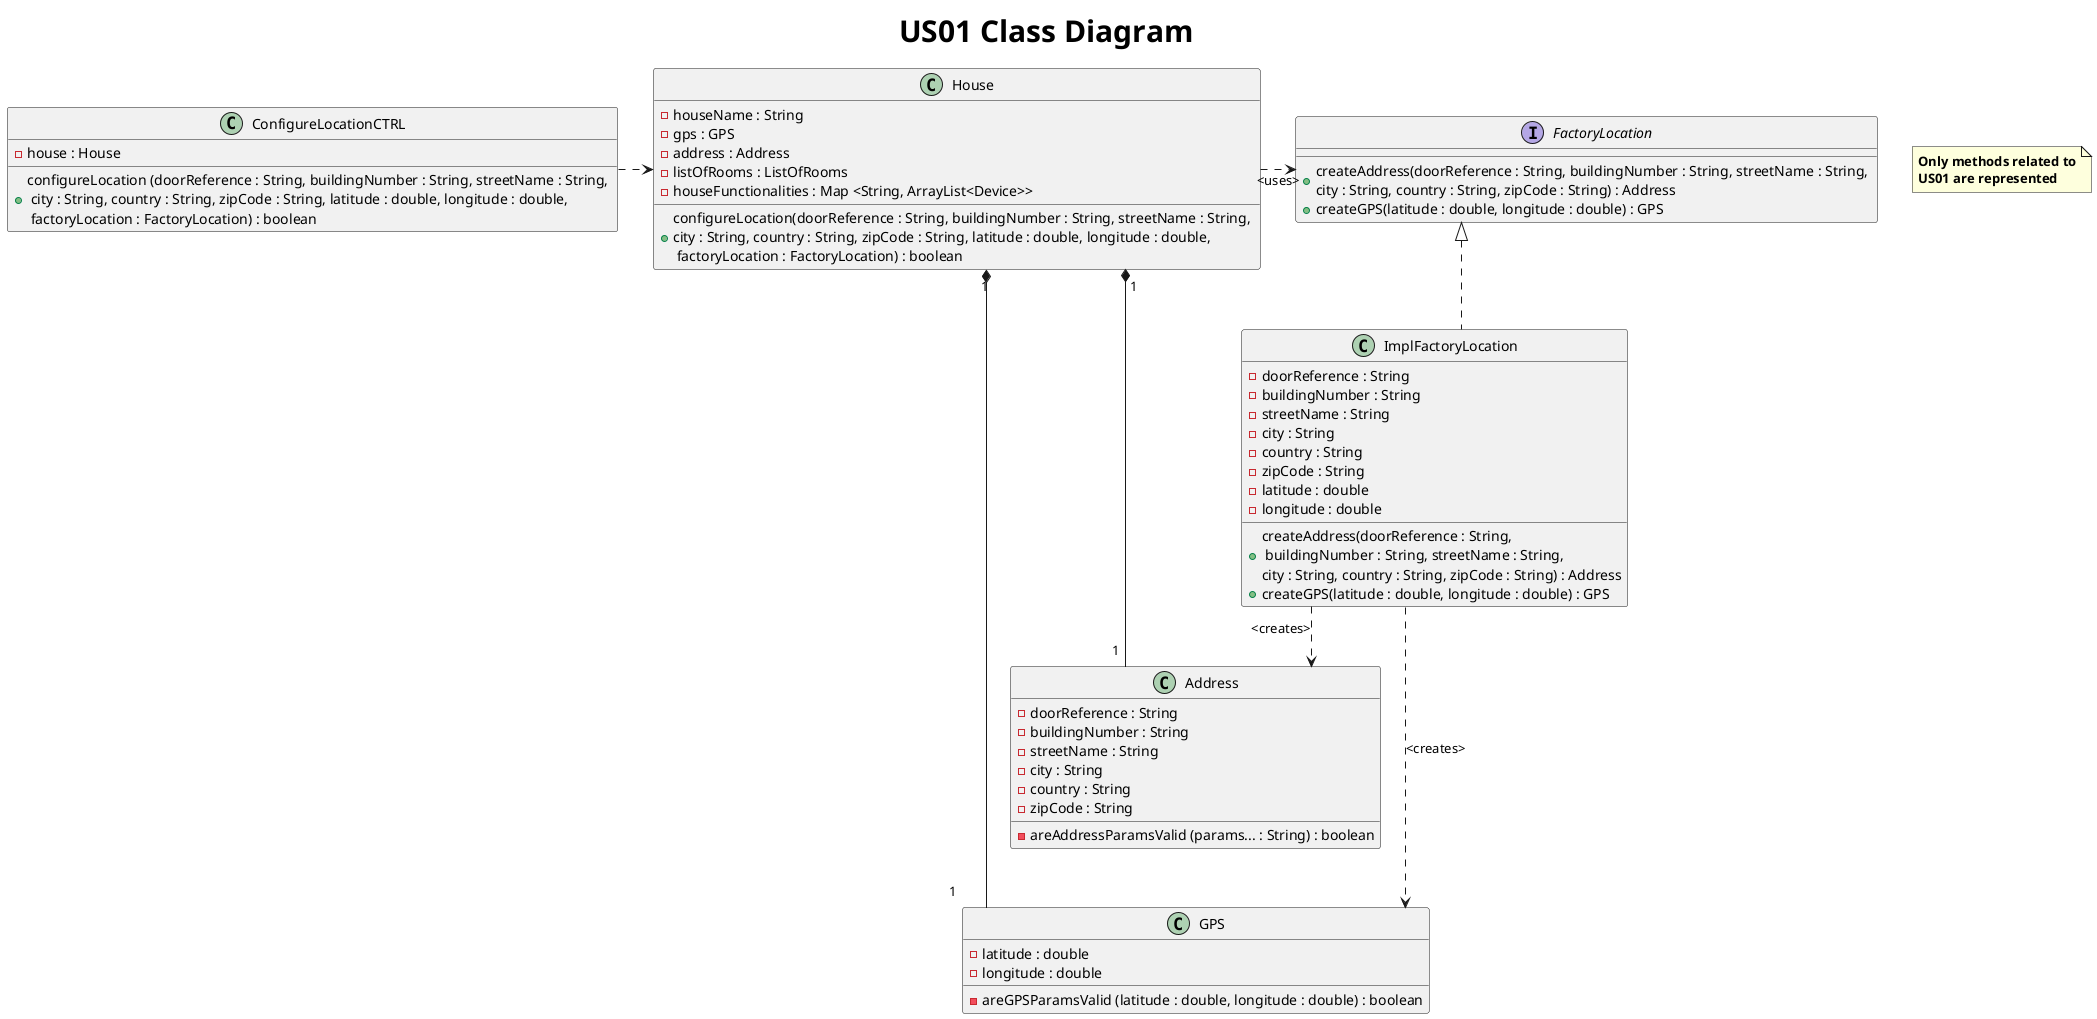 @startuml
title <size: 30> US01 Class Diagram

note "<b>Only methods related to\n<b>US01 are represented" as N1

skinparam linetype ortho

class ConfigureLocationCTRL{
    - house : House

    + configureLocation (doorReference : String, buildingNumber : String, streetName : String, \n city : String, country : String, zipCode : String, latitude : double, longitude : double, \n factoryLocation : FactoryLocation) : boolean
}

class House {
    - houseName : String
    - gps : GPS
    - address : Address
    - listOfRooms : ListOfRooms
    - houseFunctionalities : Map <String, ArrayList<Device>>
    + configureLocation(doorReference : String, buildingNumber : String, streetName : String, \ncity : String, country : String, zipCode : String, latitude : double, longitude : double, \n factoryLocation : FactoryLocation) : boolean

}

interface FactoryLocation{
    + createAddress(doorReference : String, buildingNumber : String, streetName : String, \ncity : String, country : String, zipCode : String) : Address
    + createGPS(latitude : double, longitude : double) : GPS
}

class ImplFactoryLocation{
    - doorReference : String
    - buildingNumber : String
    - streetName : String
    - city : String
    - country : String
    - zipCode : String
    - latitude : double
    - longitude : double
    + createAddress(doorReference : String,\n buildingNumber : String, streetName : String, \ncity : String, country : String, zipCode : String) : Address
    + createGPS(latitude : double, longitude : double) : GPS
}

class Address {
    - doorReference : String
    - buildingNumber : String
    - streetName : String
    - city : String
    - country : String
    - zipCode : String
    - areAddressParamsValid (params... : String) : boolean
}

class GPS {
    - latitude : double
    - longitude : double
    - areGPSParamsValid (latitude : double, longitude : double) : boolean
}

ConfigureLocationCTRL  .> House
House -right.> FactoryLocation : <uses>
GPS "1" -down---* "1" House
Address "1" -down--* "1" House
FactoryLocation <|..right. ImplFactoryLocation
ImplFactoryLocation -down.> GPS: <creates>
ImplFactoryLocation ..> Address: <creates>

@enduml
